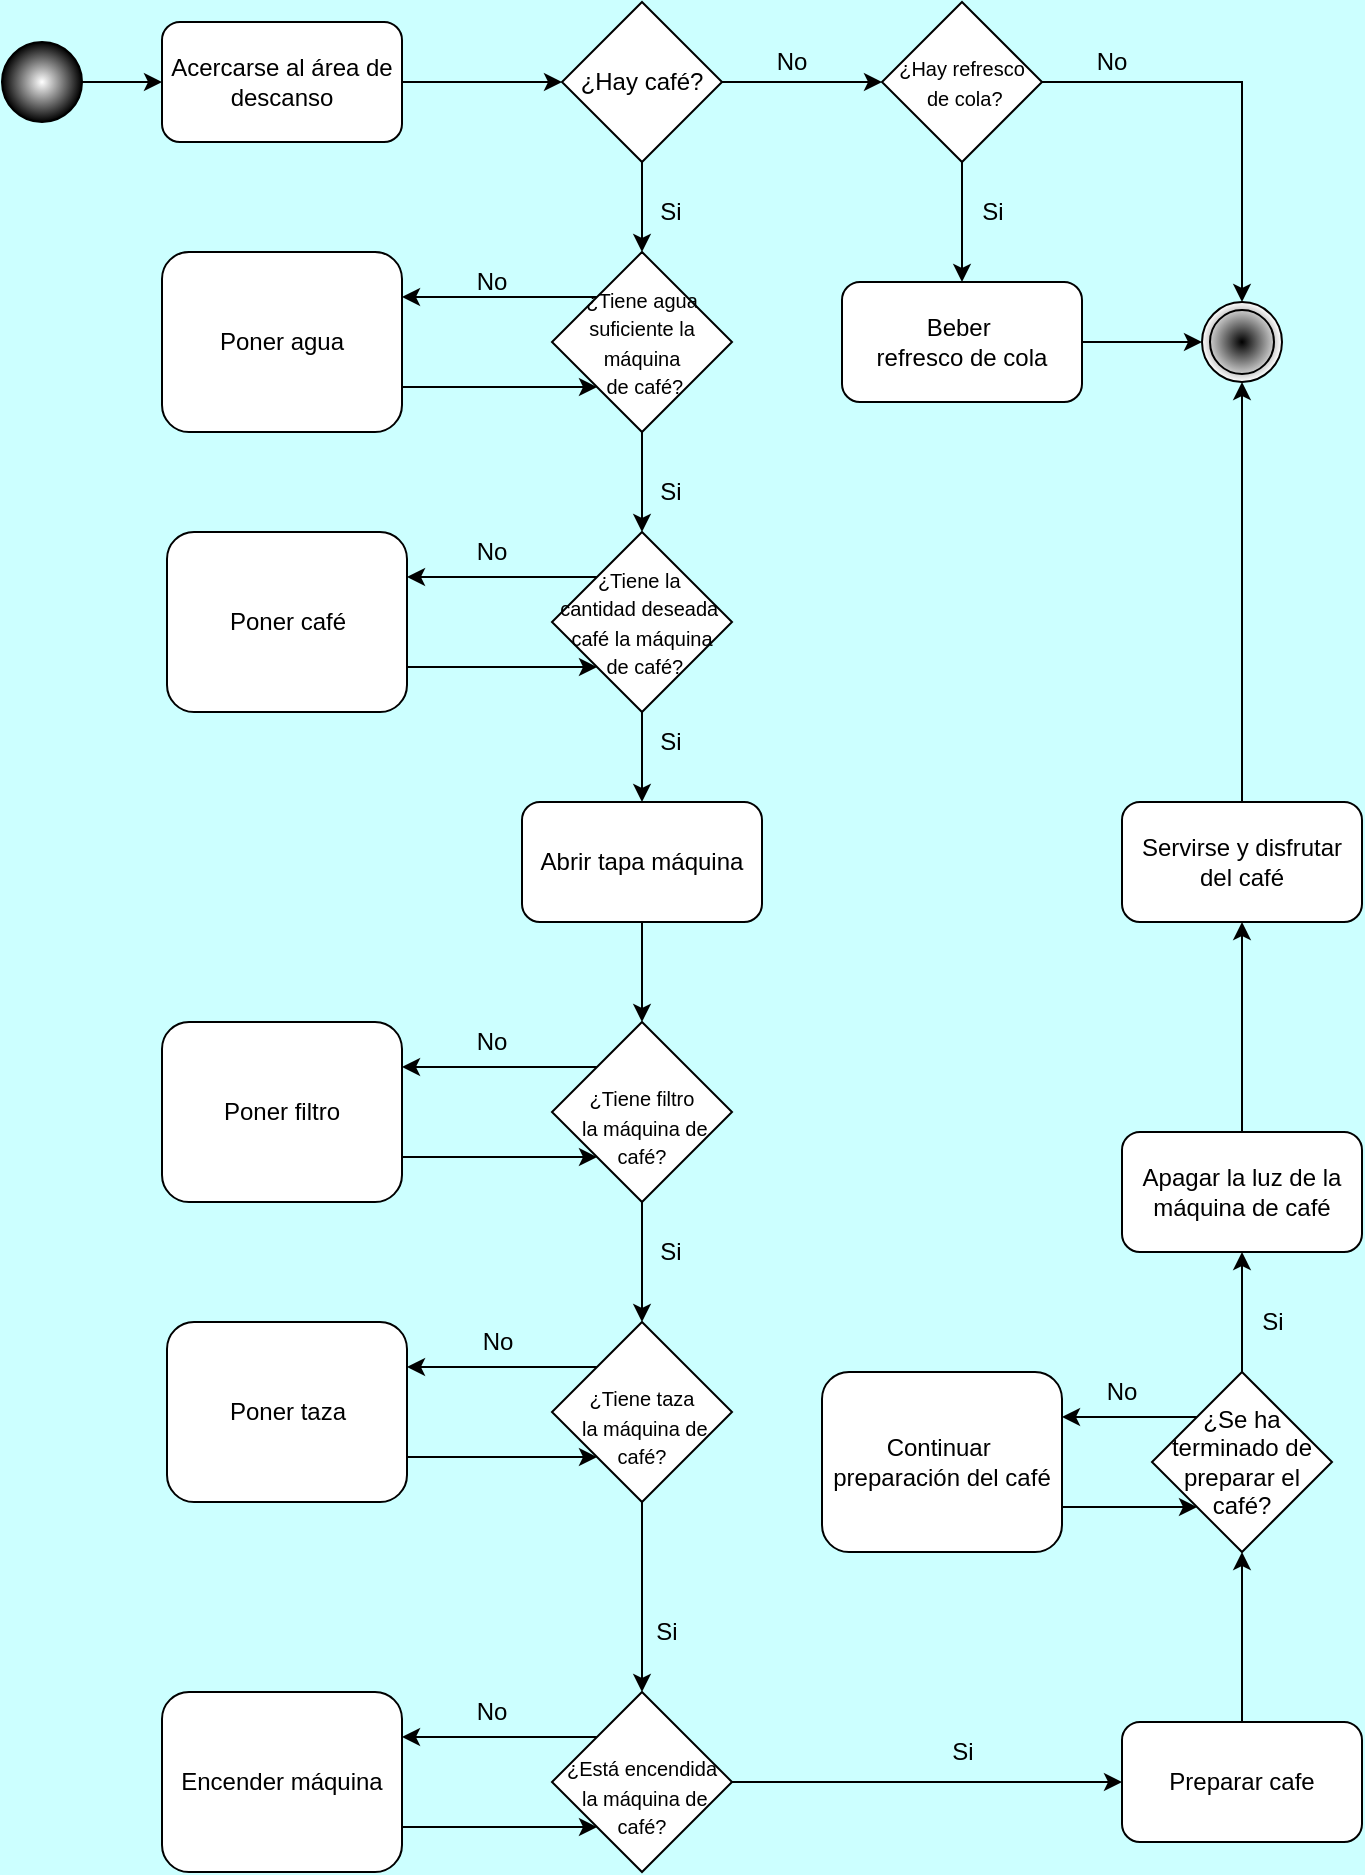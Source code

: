 <mxfile version="23.1.1" type="device">
  <diagram name="Página-1" id="Rganr19uKsDzd_jjGSZs">
    <mxGraphModel dx="1748" dy="882" grid="1" gridSize="10" guides="1" tooltips="1" connect="1" arrows="1" fold="1" page="1" pageScale="1" pageWidth="827" pageHeight="1169" background="#CCFFFF" math="0" shadow="0">
      <root>
        <mxCell id="0" />
        <mxCell id="1" parent="0" />
        <mxCell id="CprcGUDSGy2LTVA12S9l-5" style="edgeStyle=orthogonalEdgeStyle;rounded=0;orthogonalLoop=1;jettySize=auto;html=1;exitX=1;exitY=0.5;exitDx=0;exitDy=0;entryX=0;entryY=0.5;entryDx=0;entryDy=0;" parent="1" source="KhnNNgycjfnA8WjDQx8Y-1" target="CprcGUDSGy2LTVA12S9l-1" edge="1">
          <mxGeometry relative="1" as="geometry" />
        </mxCell>
        <mxCell id="KhnNNgycjfnA8WjDQx8Y-1" value="Acercarse al área de descanso" style="rounded=1;whiteSpace=wrap;html=1;" parent="1" vertex="1">
          <mxGeometry x="180" y="100" width="120" height="60" as="geometry" />
        </mxCell>
        <mxCell id="CprcGUDSGy2LTVA12S9l-4" style="edgeStyle=orthogonalEdgeStyle;rounded=0;orthogonalLoop=1;jettySize=auto;html=1;exitX=1;exitY=0.5;exitDx=0;exitDy=0;entryX=0;entryY=0.5;entryDx=0;entryDy=0;" parent="1" source="KhnNNgycjfnA8WjDQx8Y-6" target="KhnNNgycjfnA8WjDQx8Y-1" edge="1">
          <mxGeometry relative="1" as="geometry" />
        </mxCell>
        <mxCell id="KhnNNgycjfnA8WjDQx8Y-6" value="" style="ellipse;whiteSpace=wrap;html=1;aspect=fixed;fillColor=#FFFFFF;fillStyle=auto;gradientColor=#000000;gradientDirection=radial;" parent="1" vertex="1">
          <mxGeometry x="100" y="110" width="40" height="40" as="geometry" />
        </mxCell>
        <mxCell id="KhnNNgycjfnA8WjDQx8Y-18" value="" style="ellipse;shape=doubleEllipse;whiteSpace=wrap;html=1;aspect=fixed;gradientColor=#FFFFFF;gradientDirection=radial;fillColor=#000000;" parent="1" vertex="1">
          <mxGeometry x="700" y="240" width="40" height="40" as="geometry" />
        </mxCell>
        <mxCell id="8gqbpLLkER0GLrXkm65x-8" value="No" style="text;html=1;strokeColor=none;fillColor=none;align=center;verticalAlign=middle;whiteSpace=wrap;rounded=0;" parent="1" vertex="1">
          <mxGeometry x="480" y="110" width="30" height="20" as="geometry" />
        </mxCell>
        <mxCell id="8gqbpLLkER0GLrXkm65x-9" value="Si" style="text;html=1;align=center;verticalAlign=middle;resizable=0;points=[];autosize=1;strokeColor=none;fillColor=none;" parent="1" vertex="1">
          <mxGeometry x="580" y="180" width="30" height="30" as="geometry" />
        </mxCell>
        <mxCell id="CprcGUDSGy2LTVA12S9l-6" style="edgeStyle=orthogonalEdgeStyle;rounded=0;orthogonalLoop=1;jettySize=auto;html=1;exitX=1;exitY=0.5;exitDx=0;exitDy=0;entryX=0;entryY=0.5;entryDx=0;entryDy=0;" parent="1" source="CprcGUDSGy2LTVA12S9l-1" target="CprcGUDSGy2LTVA12S9l-3" edge="1">
          <mxGeometry relative="1" as="geometry" />
        </mxCell>
        <mxCell id="CprcGUDSGy2LTVA12S9l-14" style="edgeStyle=orthogonalEdgeStyle;rounded=0;orthogonalLoop=1;jettySize=auto;html=1;exitX=0.5;exitY=1;exitDx=0;exitDy=0;" parent="1" source="CprcGUDSGy2LTVA12S9l-1" target="CprcGUDSGy2LTVA12S9l-13" edge="1">
          <mxGeometry relative="1" as="geometry" />
        </mxCell>
        <mxCell id="CprcGUDSGy2LTVA12S9l-1" value="¿Hay café?" style="rhombus;whiteSpace=wrap;html=1;" parent="1" vertex="1">
          <mxGeometry x="380" y="90" width="80" height="80" as="geometry" />
        </mxCell>
        <mxCell id="CprcGUDSGy2LTVA12S9l-10" style="edgeStyle=orthogonalEdgeStyle;rounded=0;orthogonalLoop=1;jettySize=auto;html=1;exitX=0.5;exitY=1;exitDx=0;exitDy=0;" parent="1" source="CprcGUDSGy2LTVA12S9l-3" target="CprcGUDSGy2LTVA12S9l-9" edge="1">
          <mxGeometry relative="1" as="geometry" />
        </mxCell>
        <mxCell id="Unqf1IpIdknEZu8Nyrwz-70" style="edgeStyle=orthogonalEdgeStyle;rounded=0;orthogonalLoop=1;jettySize=auto;html=1;exitX=1;exitY=0.5;exitDx=0;exitDy=0;entryX=0.5;entryY=0;entryDx=0;entryDy=0;" edge="1" parent="1" source="CprcGUDSGy2LTVA12S9l-3" target="KhnNNgycjfnA8WjDQx8Y-18">
          <mxGeometry relative="1" as="geometry" />
        </mxCell>
        <mxCell id="CprcGUDSGy2LTVA12S9l-3" value="&lt;div&gt;&lt;font style=&quot;font-size: 10px;&quot;&gt;¿Hay refresco&lt;/font&gt;&lt;/div&gt;&lt;div&gt;&lt;font style=&quot;font-size: 10px;&quot;&gt;&amp;nbsp;de cola?&lt;/font&gt;&lt;/div&gt;" style="rhombus;whiteSpace=wrap;html=1;" parent="1" vertex="1">
          <mxGeometry x="540" y="90" width="80" height="80" as="geometry" />
        </mxCell>
        <mxCell id="CprcGUDSGy2LTVA12S9l-8" value="No" style="text;html=1;strokeColor=none;fillColor=none;align=center;verticalAlign=middle;whiteSpace=wrap;rounded=0;" parent="1" vertex="1">
          <mxGeometry x="640" y="115" width="30" height="10" as="geometry" />
        </mxCell>
        <mxCell id="Unqf1IpIdknEZu8Nyrwz-71" style="edgeStyle=orthogonalEdgeStyle;rounded=0;orthogonalLoop=1;jettySize=auto;html=1;exitX=1;exitY=0.5;exitDx=0;exitDy=0;" edge="1" parent="1" source="CprcGUDSGy2LTVA12S9l-9" target="KhnNNgycjfnA8WjDQx8Y-18">
          <mxGeometry relative="1" as="geometry" />
        </mxCell>
        <mxCell id="CprcGUDSGy2LTVA12S9l-9" value="&lt;div&gt;Beber&amp;nbsp;&lt;/div&gt;&lt;div&gt;refresco de cola&lt;/div&gt;" style="rounded=1;whiteSpace=wrap;html=1;" parent="1" vertex="1">
          <mxGeometry x="520" y="230" width="120" height="60" as="geometry" />
        </mxCell>
        <mxCell id="CprcGUDSGy2LTVA12S9l-20" style="edgeStyle=orthogonalEdgeStyle;rounded=0;orthogonalLoop=1;jettySize=auto;html=1;exitX=0.5;exitY=1;exitDx=0;exitDy=0;" parent="1" source="CprcGUDSGy2LTVA12S9l-13" target="CprcGUDSGy2LTVA12S9l-19" edge="1">
          <mxGeometry relative="1" as="geometry" />
        </mxCell>
        <mxCell id="CprcGUDSGy2LTVA12S9l-13" value="&lt;br&gt;&lt;div&gt;&lt;font style=&quot;font-size: 10px;&quot;&gt;¿Tiene agua suficiente la máquina&lt;/font&gt;&lt;/div&gt;&lt;div&gt;&lt;font style=&quot;font-size: 10px;&quot;&gt;&amp;nbsp;de café?&lt;/font&gt;&lt;/div&gt;&lt;div&gt;&lt;br&gt;&lt;/div&gt;" style="rhombus;whiteSpace=wrap;html=1;" parent="1" vertex="1">
          <mxGeometry x="375" y="215" width="90" height="90" as="geometry" />
        </mxCell>
        <mxCell id="CprcGUDSGy2LTVA12S9l-15" value="Si" style="text;html=1;align=center;verticalAlign=middle;resizable=0;points=[];autosize=1;strokeColor=none;fillColor=none;" parent="1" vertex="1">
          <mxGeometry x="419" y="180" width="30" height="30" as="geometry" />
        </mxCell>
        <mxCell id="Unqf1IpIdknEZu8Nyrwz-7" style="edgeStyle=orthogonalEdgeStyle;rounded=0;orthogonalLoop=1;jettySize=auto;html=1;exitX=1;exitY=0.75;exitDx=0;exitDy=0;entryX=0;entryY=1;entryDx=0;entryDy=0;" edge="1" parent="1" source="CprcGUDSGy2LTVA12S9l-16" target="CprcGUDSGy2LTVA12S9l-13">
          <mxGeometry relative="1" as="geometry" />
        </mxCell>
        <mxCell id="CprcGUDSGy2LTVA12S9l-16" value="Poner agua" style="rounded=1;whiteSpace=wrap;html=1;" parent="1" vertex="1">
          <mxGeometry x="180" y="215" width="120" height="90" as="geometry" />
        </mxCell>
        <mxCell id="CprcGUDSGy2LTVA12S9l-18" value="No" style="text;html=1;strokeColor=none;fillColor=none;align=center;verticalAlign=middle;whiteSpace=wrap;rounded=0;" parent="1" vertex="1">
          <mxGeometry x="330" y="220" width="30" height="20" as="geometry" />
        </mxCell>
        <mxCell id="Unqf1IpIdknEZu8Nyrwz-4" style="edgeStyle=orthogonalEdgeStyle;rounded=0;orthogonalLoop=1;jettySize=auto;html=1;exitX=0.5;exitY=1;exitDx=0;exitDy=0;entryX=0.5;entryY=0;entryDx=0;entryDy=0;" edge="1" parent="1" source="CprcGUDSGy2LTVA12S9l-19" target="Unqf1IpIdknEZu8Nyrwz-3">
          <mxGeometry relative="1" as="geometry" />
        </mxCell>
        <mxCell id="Unqf1IpIdknEZu8Nyrwz-10" style="edgeStyle=orthogonalEdgeStyle;rounded=0;orthogonalLoop=1;jettySize=auto;html=1;exitX=0;exitY=0;exitDx=0;exitDy=0;entryX=1;entryY=0.25;entryDx=0;entryDy=0;" edge="1" parent="1" source="CprcGUDSGy2LTVA12S9l-19" target="Unqf1IpIdknEZu8Nyrwz-9">
          <mxGeometry relative="1" as="geometry" />
        </mxCell>
        <mxCell id="CprcGUDSGy2LTVA12S9l-19" value="&lt;br&gt;&lt;div&gt;&lt;font style=&quot;font-size: 10px;&quot;&gt;¿Tiene la&amp;nbsp;&lt;/font&gt;&lt;/div&gt;&lt;div&gt;&lt;font style=&quot;font-size: 10px;&quot;&gt;cantidad deseada&amp;nbsp; café la máquina&lt;/font&gt;&lt;/div&gt;&lt;div&gt;&lt;font style=&quot;font-size: 10px;&quot;&gt;&amp;nbsp;de café?&lt;/font&gt;&lt;/div&gt;&lt;div&gt;&lt;font style=&quot;font-size: 10px;&quot;&gt;&lt;br&gt;&lt;/font&gt;&lt;/div&gt;" style="rhombus;whiteSpace=wrap;html=1;" parent="1" vertex="1">
          <mxGeometry x="375" y="355" width="90" height="90" as="geometry" />
        </mxCell>
        <mxCell id="CprcGUDSGy2LTVA12S9l-22" value="Si" style="text;html=1;align=center;verticalAlign=middle;resizable=0;points=[];autosize=1;strokeColor=none;fillColor=none;" parent="1" vertex="1">
          <mxGeometry x="419" y="320" width="30" height="30" as="geometry" />
        </mxCell>
        <mxCell id="Unqf1IpIdknEZu8Nyrwz-15" style="edgeStyle=orthogonalEdgeStyle;rounded=0;orthogonalLoop=1;jettySize=auto;html=1;exitX=0;exitY=0;exitDx=0;exitDy=0;entryX=1;entryY=0.25;entryDx=0;entryDy=0;" edge="1" parent="1" source="CprcGUDSGy2LTVA12S9l-26" target="Unqf1IpIdknEZu8Nyrwz-13">
          <mxGeometry relative="1" as="geometry" />
        </mxCell>
        <mxCell id="Unqf1IpIdknEZu8Nyrwz-28" style="edgeStyle=orthogonalEdgeStyle;rounded=0;orthogonalLoop=1;jettySize=auto;html=1;exitX=0.5;exitY=1;exitDx=0;exitDy=0;" edge="1" parent="1" source="CprcGUDSGy2LTVA12S9l-26" target="Unqf1IpIdknEZu8Nyrwz-19">
          <mxGeometry relative="1" as="geometry" />
        </mxCell>
        <mxCell id="CprcGUDSGy2LTVA12S9l-26" value="&lt;br&gt;&lt;div&gt;&lt;font style=&quot;font-size: 10px;&quot;&gt;¿Tiene filtro&lt;/font&gt;&lt;/div&gt;&lt;div&gt;&lt;font style=&quot;font-size: 10px;&quot;&gt;&amp;nbsp;la máquina de café?&lt;/font&gt;&lt;/div&gt;" style="rhombus;whiteSpace=wrap;html=1;" parent="1" vertex="1">
          <mxGeometry x="375" y="600" width="90" height="90" as="geometry" />
        </mxCell>
        <mxCell id="CprcGUDSGy2LTVA12S9l-28" value="No" style="text;html=1;strokeColor=none;fillColor=none;align=center;verticalAlign=middle;whiteSpace=wrap;rounded=0;" parent="1" vertex="1">
          <mxGeometry x="330" y="355" width="30" height="20" as="geometry" />
        </mxCell>
        <mxCell id="CprcGUDSGy2LTVA12S9l-29" value="Si" style="text;html=1;align=center;verticalAlign=middle;resizable=0;points=[];autosize=1;strokeColor=none;fillColor=none;" parent="1" vertex="1">
          <mxGeometry x="419" y="445" width="30" height="30" as="geometry" />
        </mxCell>
        <mxCell id="Unqf1IpIdknEZu8Nyrwz-12" style="edgeStyle=orthogonalEdgeStyle;rounded=0;orthogonalLoop=1;jettySize=auto;html=1;exitX=0.5;exitY=1;exitDx=0;exitDy=0;entryX=0.5;entryY=0;entryDx=0;entryDy=0;" edge="1" parent="1" source="Unqf1IpIdknEZu8Nyrwz-3" target="CprcGUDSGy2LTVA12S9l-26">
          <mxGeometry relative="1" as="geometry" />
        </mxCell>
        <mxCell id="Unqf1IpIdknEZu8Nyrwz-3" value="Abrir tapa máquina" style="rounded=1;whiteSpace=wrap;html=1;" vertex="1" parent="1">
          <mxGeometry x="360" y="490" width="120" height="60" as="geometry" />
        </mxCell>
        <mxCell id="Unqf1IpIdknEZu8Nyrwz-6" style="edgeStyle=orthogonalEdgeStyle;rounded=0;orthogonalLoop=1;jettySize=auto;html=1;exitX=0;exitY=0;exitDx=0;exitDy=0;entryX=1;entryY=0.25;entryDx=0;entryDy=0;" edge="1" parent="1" source="CprcGUDSGy2LTVA12S9l-13" target="CprcGUDSGy2LTVA12S9l-16">
          <mxGeometry relative="1" as="geometry" />
        </mxCell>
        <mxCell id="Unqf1IpIdknEZu8Nyrwz-11" style="edgeStyle=orthogonalEdgeStyle;rounded=0;orthogonalLoop=1;jettySize=auto;html=1;exitX=1;exitY=0.75;exitDx=0;exitDy=0;entryX=0;entryY=1;entryDx=0;entryDy=0;" edge="1" parent="1" source="Unqf1IpIdknEZu8Nyrwz-9" target="CprcGUDSGy2LTVA12S9l-19">
          <mxGeometry relative="1" as="geometry" />
        </mxCell>
        <mxCell id="Unqf1IpIdknEZu8Nyrwz-9" value="Poner café" style="rounded=1;whiteSpace=wrap;html=1;" vertex="1" parent="1">
          <mxGeometry x="182.5" y="355" width="120" height="90" as="geometry" />
        </mxCell>
        <mxCell id="Unqf1IpIdknEZu8Nyrwz-16" style="edgeStyle=orthogonalEdgeStyle;rounded=0;orthogonalLoop=1;jettySize=auto;html=1;exitX=1;exitY=0.75;exitDx=0;exitDy=0;entryX=0;entryY=1;entryDx=0;entryDy=0;" edge="1" parent="1" source="Unqf1IpIdknEZu8Nyrwz-13" target="CprcGUDSGy2LTVA12S9l-26">
          <mxGeometry relative="1" as="geometry" />
        </mxCell>
        <mxCell id="Unqf1IpIdknEZu8Nyrwz-13" value="Poner filtro" style="rounded=1;whiteSpace=wrap;html=1;" vertex="1" parent="1">
          <mxGeometry x="180" y="600" width="120" height="90" as="geometry" />
        </mxCell>
        <mxCell id="Unqf1IpIdknEZu8Nyrwz-17" value="No" style="text;html=1;strokeColor=none;fillColor=none;align=center;verticalAlign=middle;whiteSpace=wrap;rounded=0;" vertex="1" parent="1">
          <mxGeometry x="330" y="600" width="30" height="20" as="geometry" />
        </mxCell>
        <mxCell id="Unqf1IpIdknEZu8Nyrwz-18" style="edgeStyle=orthogonalEdgeStyle;rounded=0;orthogonalLoop=1;jettySize=auto;html=1;exitX=0;exitY=0;exitDx=0;exitDy=0;entryX=1;entryY=0.25;entryDx=0;entryDy=0;" edge="1" source="Unqf1IpIdknEZu8Nyrwz-19" target="Unqf1IpIdknEZu8Nyrwz-21" parent="1">
          <mxGeometry relative="1" as="geometry" />
        </mxCell>
        <mxCell id="Unqf1IpIdknEZu8Nyrwz-73" style="edgeStyle=orthogonalEdgeStyle;rounded=0;orthogonalLoop=1;jettySize=auto;html=1;exitX=0.5;exitY=1;exitDx=0;exitDy=0;" edge="1" parent="1" source="Unqf1IpIdknEZu8Nyrwz-19" target="Unqf1IpIdknEZu8Nyrwz-33">
          <mxGeometry relative="1" as="geometry" />
        </mxCell>
        <mxCell id="Unqf1IpIdknEZu8Nyrwz-19" value="&lt;br&gt;&lt;div&gt;&lt;font style=&quot;font-size: 10px;&quot;&gt;¿Tiene taza&lt;br&gt;&lt;/font&gt;&lt;/div&gt;&lt;div&gt;&lt;font style=&quot;font-size: 10px;&quot;&gt;&amp;nbsp;la máquina de café?&lt;/font&gt;&lt;/div&gt;" style="rhombus;whiteSpace=wrap;html=1;" vertex="1" parent="1">
          <mxGeometry x="375" y="750" width="90" height="90" as="geometry" />
        </mxCell>
        <mxCell id="Unqf1IpIdknEZu8Nyrwz-20" style="edgeStyle=orthogonalEdgeStyle;rounded=0;orthogonalLoop=1;jettySize=auto;html=1;exitX=1;exitY=0.75;exitDx=0;exitDy=0;entryX=0;entryY=1;entryDx=0;entryDy=0;" edge="1" source="Unqf1IpIdknEZu8Nyrwz-21" target="Unqf1IpIdknEZu8Nyrwz-19" parent="1">
          <mxGeometry relative="1" as="geometry" />
        </mxCell>
        <mxCell id="Unqf1IpIdknEZu8Nyrwz-21" value="Poner taza" style="rounded=1;whiteSpace=wrap;html=1;" vertex="1" parent="1">
          <mxGeometry x="182.5" y="750" width="120" height="90" as="geometry" />
        </mxCell>
        <mxCell id="Unqf1IpIdknEZu8Nyrwz-22" value="No" style="text;html=1;strokeColor=none;fillColor=none;align=center;verticalAlign=middle;whiteSpace=wrap;rounded=0;" vertex="1" parent="1">
          <mxGeometry x="332.5" y="750" width="30" height="20" as="geometry" />
        </mxCell>
        <mxCell id="Unqf1IpIdknEZu8Nyrwz-23" style="edgeStyle=orthogonalEdgeStyle;rounded=0;orthogonalLoop=1;jettySize=auto;html=1;exitX=0;exitY=0;exitDx=0;exitDy=0;entryX=1;entryY=0.25;entryDx=0;entryDy=0;" edge="1" source="Unqf1IpIdknEZu8Nyrwz-24" parent="1">
          <mxGeometry relative="1" as="geometry">
            <mxPoint x="282.5" y="892.5" as="targetPoint" />
          </mxGeometry>
        </mxCell>
        <mxCell id="Unqf1IpIdknEZu8Nyrwz-30" value="Si" style="text;html=1;align=center;verticalAlign=middle;resizable=0;points=[];autosize=1;strokeColor=none;fillColor=none;" vertex="1" parent="1">
          <mxGeometry x="419" y="700" width="30" height="30" as="geometry" />
        </mxCell>
        <mxCell id="Unqf1IpIdknEZu8Nyrwz-32" style="edgeStyle=orthogonalEdgeStyle;rounded=0;orthogonalLoop=1;jettySize=auto;html=1;exitX=0;exitY=0;exitDx=0;exitDy=0;entryX=1;entryY=0.25;entryDx=0;entryDy=0;" edge="1" source="Unqf1IpIdknEZu8Nyrwz-33" target="Unqf1IpIdknEZu8Nyrwz-35" parent="1">
          <mxGeometry relative="1" as="geometry" />
        </mxCell>
        <mxCell id="Unqf1IpIdknEZu8Nyrwz-40" style="edgeStyle=orthogonalEdgeStyle;rounded=0;orthogonalLoop=1;jettySize=auto;html=1;exitX=1;exitY=0.5;exitDx=0;exitDy=0;" edge="1" parent="1" source="Unqf1IpIdknEZu8Nyrwz-33" target="Unqf1IpIdknEZu8Nyrwz-39">
          <mxGeometry relative="1" as="geometry" />
        </mxCell>
        <mxCell id="Unqf1IpIdknEZu8Nyrwz-33" value="&lt;br&gt;&lt;div&gt;&lt;font style=&quot;font-size: 10px;&quot;&gt;¿Está encendida&lt;br&gt;&lt;/font&gt;&lt;/div&gt;&lt;div&gt;&lt;font style=&quot;font-size: 10px;&quot;&gt;&amp;nbsp;la máquina de café?&lt;/font&gt;&lt;/div&gt;" style="rhombus;whiteSpace=wrap;html=1;" vertex="1" parent="1">
          <mxGeometry x="375" y="935" width="90" height="90" as="geometry" />
        </mxCell>
        <mxCell id="Unqf1IpIdknEZu8Nyrwz-34" style="edgeStyle=orthogonalEdgeStyle;rounded=0;orthogonalLoop=1;jettySize=auto;html=1;exitX=1;exitY=0.75;exitDx=0;exitDy=0;entryX=0;entryY=1;entryDx=0;entryDy=0;" edge="1" source="Unqf1IpIdknEZu8Nyrwz-35" target="Unqf1IpIdknEZu8Nyrwz-33" parent="1">
          <mxGeometry relative="1" as="geometry" />
        </mxCell>
        <mxCell id="Unqf1IpIdknEZu8Nyrwz-35" value="Encender máquina" style="rounded=1;whiteSpace=wrap;html=1;" vertex="1" parent="1">
          <mxGeometry x="180" y="935" width="120" height="90" as="geometry" />
        </mxCell>
        <mxCell id="Unqf1IpIdknEZu8Nyrwz-36" value="No" style="text;html=1;strokeColor=none;fillColor=none;align=center;verticalAlign=middle;whiteSpace=wrap;rounded=0;" vertex="1" parent="1">
          <mxGeometry x="330" y="935" width="30" height="20" as="geometry" />
        </mxCell>
        <mxCell id="Unqf1IpIdknEZu8Nyrwz-37" value="Si" style="text;html=1;align=center;verticalAlign=middle;resizable=0;points=[];autosize=1;strokeColor=none;fillColor=none;" vertex="1" parent="1">
          <mxGeometry x="416.5" y="890" width="30" height="30" as="geometry" />
        </mxCell>
        <mxCell id="Unqf1IpIdknEZu8Nyrwz-51" style="edgeStyle=orthogonalEdgeStyle;rounded=0;orthogonalLoop=1;jettySize=auto;html=1;exitX=0.5;exitY=0;exitDx=0;exitDy=0;entryX=0.5;entryY=1;entryDx=0;entryDy=0;" edge="1" parent="1" source="Unqf1IpIdknEZu8Nyrwz-39" target="Unqf1IpIdknEZu8Nyrwz-46">
          <mxGeometry relative="1" as="geometry" />
        </mxCell>
        <mxCell id="Unqf1IpIdknEZu8Nyrwz-39" value="Preparar cafe" style="rounded=1;whiteSpace=wrap;html=1;" vertex="1" parent="1">
          <mxGeometry x="660" y="950" width="120" height="60" as="geometry" />
        </mxCell>
        <mxCell id="Unqf1IpIdknEZu8Nyrwz-41" value="Si" style="text;html=1;align=center;verticalAlign=middle;resizable=0;points=[];autosize=1;strokeColor=none;fillColor=none;" vertex="1" parent="1">
          <mxGeometry x="565" y="950" width="30" height="30" as="geometry" />
        </mxCell>
        <mxCell id="Unqf1IpIdknEZu8Nyrwz-45" value="No" style="text;html=1;strokeColor=none;fillColor=none;align=center;verticalAlign=middle;whiteSpace=wrap;rounded=0;" vertex="1" parent="1">
          <mxGeometry x="645" y="775" width="30" height="20" as="geometry" />
        </mxCell>
        <mxCell id="Unqf1IpIdknEZu8Nyrwz-49" style="edgeStyle=orthogonalEdgeStyle;rounded=0;orthogonalLoop=1;jettySize=auto;html=1;exitX=0;exitY=0;exitDx=0;exitDy=0;entryX=1;entryY=0.25;entryDx=0;entryDy=0;" edge="1" parent="1" source="Unqf1IpIdknEZu8Nyrwz-46" target="Unqf1IpIdknEZu8Nyrwz-47">
          <mxGeometry relative="1" as="geometry" />
        </mxCell>
        <mxCell id="Unqf1IpIdknEZu8Nyrwz-66" style="edgeStyle=orthogonalEdgeStyle;rounded=0;orthogonalLoop=1;jettySize=auto;html=1;exitX=0.5;exitY=0;exitDx=0;exitDy=0;entryX=0.5;entryY=1;entryDx=0;entryDy=0;" edge="1" parent="1" source="Unqf1IpIdknEZu8Nyrwz-46" target="Unqf1IpIdknEZu8Nyrwz-60">
          <mxGeometry relative="1" as="geometry" />
        </mxCell>
        <mxCell id="Unqf1IpIdknEZu8Nyrwz-46" value="¿Se ha terminado de preparar el café?" style="rhombus;whiteSpace=wrap;html=1;" vertex="1" parent="1">
          <mxGeometry x="675" y="775" width="90" height="90" as="geometry" />
        </mxCell>
        <mxCell id="Unqf1IpIdknEZu8Nyrwz-50" style="edgeStyle=orthogonalEdgeStyle;rounded=0;orthogonalLoop=1;jettySize=auto;html=1;exitX=1;exitY=0.75;exitDx=0;exitDy=0;entryX=0;entryY=1;entryDx=0;entryDy=0;" edge="1" parent="1" source="Unqf1IpIdknEZu8Nyrwz-47" target="Unqf1IpIdknEZu8Nyrwz-46">
          <mxGeometry relative="1" as="geometry" />
        </mxCell>
        <mxCell id="Unqf1IpIdknEZu8Nyrwz-47" value="&lt;div&gt;Continuar&amp;nbsp;&lt;/div&gt;&lt;div&gt;preparación del café&lt;/div&gt;" style="rounded=1;whiteSpace=wrap;html=1;" vertex="1" parent="1">
          <mxGeometry x="510" y="775" width="120" height="90" as="geometry" />
        </mxCell>
        <mxCell id="Unqf1IpIdknEZu8Nyrwz-69" style="edgeStyle=orthogonalEdgeStyle;rounded=0;orthogonalLoop=1;jettySize=auto;html=1;exitX=0.5;exitY=0;exitDx=0;exitDy=0;entryX=0.5;entryY=1;entryDx=0;entryDy=0;" edge="1" parent="1" source="Unqf1IpIdknEZu8Nyrwz-60" target="Unqf1IpIdknEZu8Nyrwz-68">
          <mxGeometry relative="1" as="geometry" />
        </mxCell>
        <mxCell id="Unqf1IpIdknEZu8Nyrwz-60" value="Apagar la luz de la máquina de café" style="rounded=1;whiteSpace=wrap;html=1;" vertex="1" parent="1">
          <mxGeometry x="660" y="655" width="120" height="60" as="geometry" />
        </mxCell>
        <mxCell id="Unqf1IpIdknEZu8Nyrwz-67" value="Si" style="text;html=1;align=center;verticalAlign=middle;resizable=0;points=[];autosize=1;strokeColor=none;fillColor=none;" vertex="1" parent="1">
          <mxGeometry x="720" y="735" width="30" height="30" as="geometry" />
        </mxCell>
        <mxCell id="Unqf1IpIdknEZu8Nyrwz-72" style="edgeStyle=orthogonalEdgeStyle;rounded=0;orthogonalLoop=1;jettySize=auto;html=1;exitX=0.5;exitY=0;exitDx=0;exitDy=0;entryX=0.5;entryY=1;entryDx=0;entryDy=0;" edge="1" parent="1" source="Unqf1IpIdknEZu8Nyrwz-68" target="KhnNNgycjfnA8WjDQx8Y-18">
          <mxGeometry relative="1" as="geometry" />
        </mxCell>
        <mxCell id="Unqf1IpIdknEZu8Nyrwz-68" value="Servirse y disfrutar del café" style="rounded=1;whiteSpace=wrap;html=1;" vertex="1" parent="1">
          <mxGeometry x="660" y="490" width="120" height="60" as="geometry" />
        </mxCell>
      </root>
    </mxGraphModel>
  </diagram>
</mxfile>
